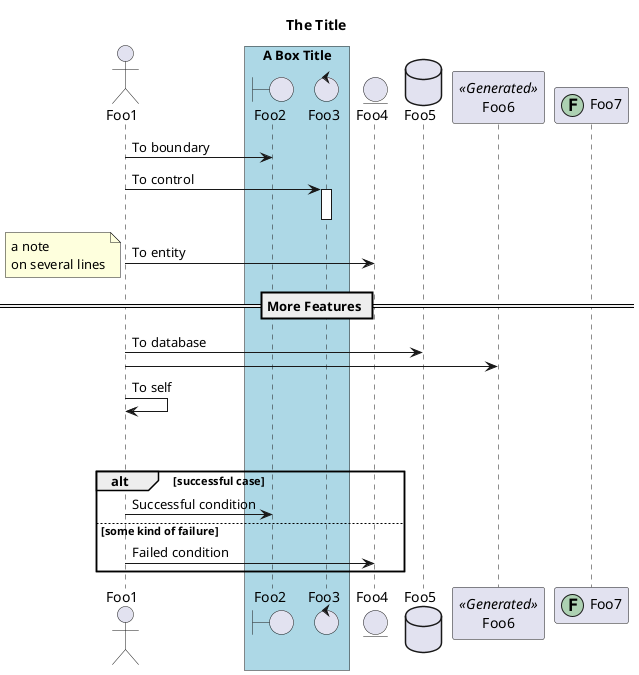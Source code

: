 @startuml
title The Title
actor Foo1
box "A Box Title" #LightBlue
boundary Foo2
control Foo3
end box
entity Foo4
database Foo5
participant Foo6 as Foo6 << Generated >>
participant Foo7 << (F,#ADD1B2) >>
Foo1 -> Foo2 : To boundary
Foo1 -> Foo3 : To control
activate Foo3
deactivate Foo3
Foo1 -> Foo4 : To entity
note left
  a note
  on several lines
end note
== More Features ==
Foo1 -> Foo5 : To database
Foo1 -> Foo6
Foo1 -> Foo1 : To self
||45||
alt successful case
Foo1 -> Foo2: Successful condition
else some kind of failure
Foo1 -> Foo4: Failed condition
end
@enduml
